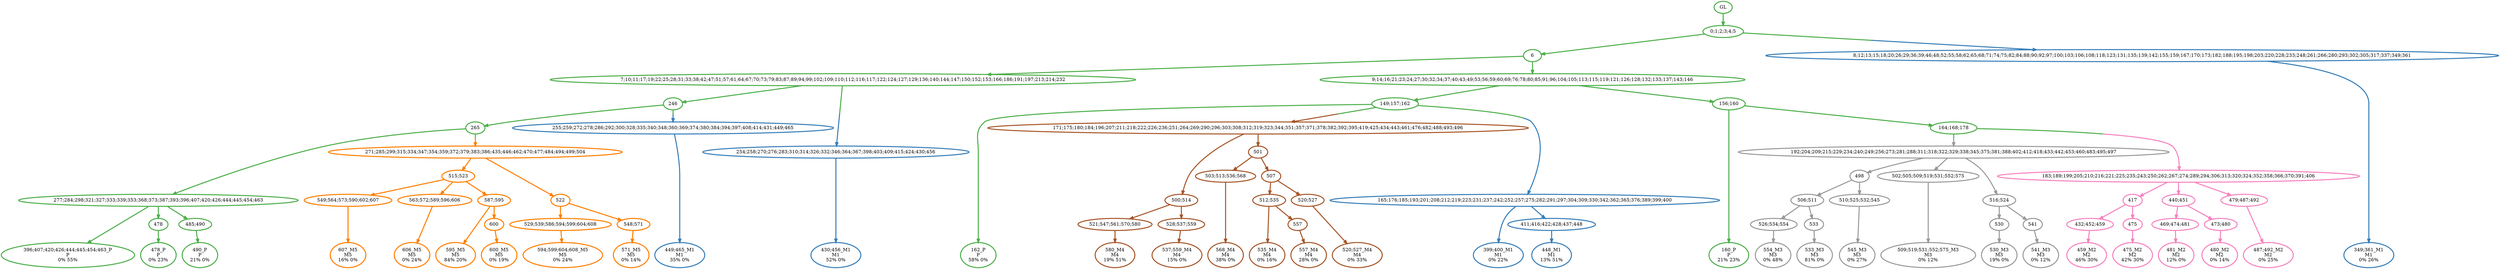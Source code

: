digraph T {
	{
		rank=same
		80 [penwidth=3,colorscheme=set19,color=3,label="396;407;420;426;444;445;454;463_P\nP\n0% 55%"]
		78 [penwidth=3,colorscheme=set19,color=3,label="478_P\nP\n0% 23%"]
		76 [penwidth=3,colorscheme=set19,color=3,label="490_P\nP\n21% 0%"]
		73 [penwidth=3,colorscheme=set19,color=3,label="162_P\nP\n58% 0%"]
		71 [penwidth=3,colorscheme=set19,color=3,label="160_P\nP\n21% 23%"]
		70 [penwidth=3,colorscheme=set19,color=2,label="449;465_M1\nM1\n35% 0%"]
		69 [penwidth=3,colorscheme=set19,color=2,label="430;456_M1\nM1\n52% 0%"]
		68 [penwidth=3,colorscheme=set19,color=2,label="399;400_M1\nM1\n0% 22%"]
		66 [penwidth=3,colorscheme=set19,color=2,label="448_M1\nM1\n13% 51%"]
		65 [penwidth=3,colorscheme=set19,color=2,label="349;361_M1\nM1\n0% 26%"]
		61 [penwidth=3,colorscheme=set19,color=8,label="459_M2\nM2\n46% 30%"]
		59 [penwidth=3,colorscheme=set19,color=8,label="475_M2\nM2\n42% 30%"]
		56 [penwidth=3,colorscheme=set19,color=8,label="481_M2\nM2\n12% 0%"]
		54 [penwidth=3,colorscheme=set19,color=8,label="480_M2\nM2\n0% 14%"]
		52 [penwidth=3,colorscheme=set19,color=8,label="487;492_M2\nM2\n0% 25%"]
		48 [penwidth=3,colorscheme=set19,color=9,label="554_M3\nM3\n0% 48%"]
		46 [penwidth=3,colorscheme=set19,color=9,label="533_M3\nM3\n81% 0%"]
		44 [penwidth=3,colorscheme=set19,color=9,label="545_M3\nM3\n0% 27%"]
		42 [penwidth=3,colorscheme=set19,color=9,label="509;519;531;552;575_M3\nM3\n0% 12%"]
		39 [penwidth=3,colorscheme=set19,color=9,label="530_M3\nM3\n19% 0%"]
		37 [penwidth=3,colorscheme=set19,color=9,label="541_M3\nM3\n0% 12%"]
		34 [penwidth=3,colorscheme=set19,color=7,label="580_M4\nM4\n19% 51%"]
		32 [penwidth=3,colorscheme=set19,color=7,label="537;559_M4\nM4\n15% 0%"]
		29 [penwidth=3,colorscheme=set19,color=7,label="568_M4\nM4\n38% 0%"]
		26 [penwidth=3,colorscheme=set19,color=7,label="535_M4\nM4\n0% 16%"]
		24 [penwidth=3,colorscheme=set19,color=7,label="557_M4\nM4\n28% 0%"]
		22 [penwidth=3,colorscheme=set19,color=7,label="520;527_M4\nM4\n0% 33%"]
		19 [penwidth=3,colorscheme=set19,color=5,label="607_M5\nM5\n16% 0%"]
		17 [penwidth=3,colorscheme=set19,color=5,label="606_M5\nM5\n0% 24%"]
		15 [penwidth=3,colorscheme=set19,color=5,label="595_M5\nM5\n84% 20%"]
		13 [penwidth=3,colorscheme=set19,color=5,label="600_M5\nM5\n0% 19%"]
		10 [penwidth=3,colorscheme=set19,color=5,label="594;599;604;608_M5\nM5\n0% 24%"]
		8 [penwidth=3,colorscheme=set19,color=5,label="571_M5\nM5\n0% 14%"]
	}
	87 [penwidth=3,colorscheme=set19,color=3,label="GL"]
	86 [penwidth=3,colorscheme=set19,color=3,label="0;1;2;3;4;5"]
	85 [penwidth=3,colorscheme=set19,color=3,label="6"]
	84 [penwidth=3,colorscheme=set19,color=3,label="7;10;11;17;19;22;25;28;31;33;38;42;47;51;57;61;64;67;70;73;79;83;87;89;94;99;102;109;110;112;116;117;122;124;127;129;136;140;144;147;150;152;153;166;186;191;197;213;214;232"]
	83 [penwidth=3,colorscheme=set19,color=3,label="246"]
	82 [penwidth=3,colorscheme=set19,color=3,label="265"]
	81 [penwidth=3,colorscheme=set19,color=3,label="277;284;298;321;327;333;339;353;368;373;387;393;396;407;420;426;444;445;454;463"]
	79 [penwidth=3,colorscheme=set19,color=3,label="478"]
	77 [penwidth=3,colorscheme=set19,color=3,label="485;490"]
	75 [penwidth=3,colorscheme=set19,color=3,label="9;14;16;21;23;24;27;30;32;34;37;40;43;49;53;56;59;60;69;76;78;80;85;91;96;104;105;113;115;119;121;126;128;132;133;137;143;146"]
	74 [penwidth=3,colorscheme=set19,color=3,label="149;157;162"]
	72 [penwidth=3,colorscheme=set19,color=3,label="156;160"]
	67 [penwidth=3,colorscheme=set19,color=2,label="411;416;422;428;437;448"]
	64 [penwidth=3,colorscheme=set19,color=3,label="164;168;178"]
	63 [penwidth=3,colorscheme=set19,color=8,label="417"]
	62 [penwidth=3,colorscheme=set19,color=8,label="432;452;459"]
	60 [penwidth=3,colorscheme=set19,color=8,label="475"]
	58 [penwidth=3,colorscheme=set19,color=8,label="440;451"]
	57 [penwidth=3,colorscheme=set19,color=8,label="469;474;481"]
	55 [penwidth=3,colorscheme=set19,color=8,label="473;480"]
	53 [penwidth=3,colorscheme=set19,color=8,label="479;487;492"]
	51 [penwidth=3,colorscheme=set19,color=9,label="498"]
	50 [penwidth=3,colorscheme=set19,color=9,label="506;511"]
	49 [penwidth=3,colorscheme=set19,color=9,label="526;534;554"]
	47 [penwidth=3,colorscheme=set19,color=9,label="533"]
	45 [penwidth=3,colorscheme=set19,color=9,label="510;525;532;545"]
	43 [penwidth=3,colorscheme=set19,color=9,label="502;505;509;519;531;552;575"]
	41 [penwidth=3,colorscheme=set19,color=9,label="516;524"]
	40 [penwidth=3,colorscheme=set19,color=9,label="530"]
	38 [penwidth=3,colorscheme=set19,color=9,label="541"]
	36 [penwidth=3,colorscheme=set19,color=7,label="500;514"]
	35 [penwidth=3,colorscheme=set19,color=7,label="521;547;561;570;580"]
	33 [penwidth=3,colorscheme=set19,color=7,label="528;537;559"]
	31 [penwidth=3,colorscheme=set19,color=7,label="501"]
	30 [penwidth=3,colorscheme=set19,color=7,label="503;513;536;568"]
	28 [penwidth=3,colorscheme=set19,color=7,label="507"]
	27 [penwidth=3,colorscheme=set19,color=7,label="512;535"]
	25 [penwidth=3,colorscheme=set19,color=7,label="557"]
	23 [penwidth=3,colorscheme=set19,color=7,label="520;527"]
	21 [penwidth=3,colorscheme=set19,color=5,label="515;523"]
	20 [penwidth=3,colorscheme=set19,color=5,label="549;564;573;590;602;607"]
	18 [penwidth=3,colorscheme=set19,color=5,label="563;572;589;596;606"]
	16 [penwidth=3,colorscheme=set19,color=5,label="587;595"]
	14 [penwidth=3,colorscheme=set19,color=5,label="600"]
	12 [penwidth=3,colorscheme=set19,color=5,label="522"]
	11 [penwidth=3,colorscheme=set19,color=5,label="529;539;586;594;599;604;608"]
	9 [penwidth=3,colorscheme=set19,color=5,label="548;571"]
	7 [penwidth=3,colorscheme=set19,color=5,label="271;285;299;315;334;347;354;359;372;379;383;386;435;446;462;470;477;484;494;499;504"]
	6 [penwidth=3,colorscheme=set19,color=7,label="171;175;180;184;196;207;211;218;222;226;236;251;264;269;290;296;303;308;312;319;323;344;351;357;371;378;382;392;395;419;425;434;443;461;476;482;488;493;496"]
	5 [penwidth=3,colorscheme=set19,color=9,label="192;204;209;215;229;234;240;249;256;273;281;288;311;318;322;329;338;345;375;381;388;402;412;418;433;442;453;460;483;495;497"]
	4 [penwidth=3,colorscheme=set19,color=2,label="255;259;272;278;286;292;300;328;335;340;348;360;369;374;380;384;394;397;408;414;431;449;465"]
	3 [penwidth=3,colorscheme=set19,color=2,label="254;258;270;276;283;310;314;326;332;346;364;367;398;403;409;415;424;430;456"]
	2 [penwidth=3,colorscheme=set19,color=8,label="183;189;199;205;210;216;221;225;235;243;250;262;267;274;289;294;306;313;320;324;352;358;366;370;391;406"]
	1 [penwidth=3,colorscheme=set19,color=2,label="165;176;185;193;201;208;212;219;223;231;237;242;252;257;275;282;291;297;304;309;330;342;362;365;376;389;399;400"]
	0 [penwidth=3,colorscheme=set19,color=2,label="8;12;13;15;18;20;26;29;36;39;46;48;52;55;58;62;65;68;71;74;75;82;84;88;90;92;97;100;103;106;108;118;123;131;135;139;142;155;159;167;170;173;182;188;195;198;203;220;228;233;248;261;266;280;293;302;305;317;337;349;361"]
	87 -> 86 [penwidth=3,colorscheme=set19,color=3]
	86 -> 85 [penwidth=3,colorscheme=set19,color=3]
	86 -> 0 [penwidth=3,colorscheme=set19,color="3;0.5:2"]
	85 -> 75 [penwidth=3,colorscheme=set19,color=3]
	85 -> 84 [penwidth=3,colorscheme=set19,color=3]
	84 -> 83 [penwidth=3,colorscheme=set19,color=3]
	84 -> 3 [penwidth=3,colorscheme=set19,color="3;0.5:2"]
	83 -> 82 [penwidth=3,colorscheme=set19,color=3]
	83 -> 4 [penwidth=3,colorscheme=set19,color="3;0.5:2"]
	82 -> 81 [penwidth=3,colorscheme=set19,color=3]
	82 -> 7 [penwidth=3,colorscheme=set19,color="3;0.5:5"]
	81 -> 80 [penwidth=3,colorscheme=set19,color=3]
	81 -> 79 [penwidth=3,colorscheme=set19,color=3]
	81 -> 77 [penwidth=3,colorscheme=set19,color=3]
	79 -> 78 [penwidth=3,colorscheme=set19,color=3]
	77 -> 76 [penwidth=3,colorscheme=set19,color=3]
	75 -> 72 [penwidth=3,colorscheme=set19,color=3]
	75 -> 74 [penwidth=3,colorscheme=set19,color=3]
	74 -> 73 [penwidth=3,colorscheme=set19,color=3]
	74 -> 6 [penwidth=3,colorscheme=set19,color="3;0.5:7"]
	74 -> 1 [penwidth=3,colorscheme=set19,color="3;0.5:2"]
	72 -> 71 [penwidth=3,colorscheme=set19,color=3]
	72 -> 64 [penwidth=3,colorscheme=set19,color=3]
	67 -> 66 [penwidth=3,colorscheme=set19,color=2]
	64 -> 5 [penwidth=3,colorscheme=set19,color="3;0.5:9"]
	64 -> 2 [penwidth=3,colorscheme=set19,color="3;0.5:8"]
	63 -> 60 [penwidth=3,colorscheme=set19,color=8]
	63 -> 62 [penwidth=3,colorscheme=set19,color=8]
	62 -> 61 [penwidth=3,colorscheme=set19,color=8]
	60 -> 59 [penwidth=3,colorscheme=set19,color=8]
	58 -> 55 [penwidth=3,colorscheme=set19,color=8]
	58 -> 57 [penwidth=3,colorscheme=set19,color=8]
	57 -> 56 [penwidth=3,colorscheme=set19,color=8]
	55 -> 54 [penwidth=3,colorscheme=set19,color=8]
	53 -> 52 [penwidth=3,colorscheme=set19,color=8]
	51 -> 45 [penwidth=3,colorscheme=set19,color=9]
	51 -> 50 [penwidth=3,colorscheme=set19,color=9]
	50 -> 47 [penwidth=3,colorscheme=set19,color=9]
	50 -> 49 [penwidth=3,colorscheme=set19,color=9]
	49 -> 48 [penwidth=3,colorscheme=set19,color=9]
	47 -> 46 [penwidth=3,colorscheme=set19,color=9]
	45 -> 44 [penwidth=3,colorscheme=set19,color=9]
	43 -> 42 [penwidth=3,colorscheme=set19,color=9]
	41 -> 40 [penwidth=3,colorscheme=set19,color=9]
	41 -> 38 [penwidth=3,colorscheme=set19,color=9]
	40 -> 39 [penwidth=3,colorscheme=set19,color=9]
	38 -> 37 [penwidth=3,colorscheme=set19,color=9]
	36 -> 33 [penwidth=3,colorscheme=set19,color=7]
	36 -> 35 [penwidth=3,colorscheme=set19,color=7]
	35 -> 34 [penwidth=3,colorscheme=set19,color=7]
	33 -> 32 [penwidth=3,colorscheme=set19,color=7]
	31 -> 28 [penwidth=3,colorscheme=set19,color=7]
	31 -> 30 [penwidth=3,colorscheme=set19,color=7]
	30 -> 29 [penwidth=3,colorscheme=set19,color=7]
	28 -> 23 [penwidth=3,colorscheme=set19,color=7]
	28 -> 27 [penwidth=3,colorscheme=set19,color=7]
	27 -> 26 [penwidth=3,colorscheme=set19,color=7]
	27 -> 25 [penwidth=3,colorscheme=set19,color=7]
	25 -> 24 [penwidth=3,colorscheme=set19,color=7]
	23 -> 22 [penwidth=3,colorscheme=set19,color=7]
	21 -> 16 [penwidth=3,colorscheme=set19,color=5]
	21 -> 18 [penwidth=3,colorscheme=set19,color=5]
	21 -> 20 [penwidth=3,colorscheme=set19,color=5]
	20 -> 19 [penwidth=3,colorscheme=set19,color=5]
	18 -> 17 [penwidth=3,colorscheme=set19,color=5]
	16 -> 15 [penwidth=3,colorscheme=set19,color=5]
	16 -> 14 [penwidth=3,colorscheme=set19,color=5]
	14 -> 13 [penwidth=3,colorscheme=set19,color=5]
	12 -> 9 [penwidth=3,colorscheme=set19,color=5]
	12 -> 11 [penwidth=3,colorscheme=set19,color=5]
	11 -> 10 [penwidth=3,colorscheme=set19,color=5]
	9 -> 8 [penwidth=3,colorscheme=set19,color=5]
	7 -> 21 [penwidth=3,colorscheme=set19,color=5]
	7 -> 12 [penwidth=3,colorscheme=set19,color=5]
	6 -> 36 [penwidth=3,colorscheme=set19,color=7]
	6 -> 31 [penwidth=3,colorscheme=set19,color=7]
	5 -> 51 [penwidth=3,colorscheme=set19,color=9]
	5 -> 43 [penwidth=3,colorscheme=set19,color=9]
	5 -> 41 [penwidth=3,colorscheme=set19,color=9]
	4 -> 70 [penwidth=3,colorscheme=set19,color=2]
	3 -> 69 [penwidth=3,colorscheme=set19,color=2]
	2 -> 63 [penwidth=3,colorscheme=set19,color=8]
	2 -> 58 [penwidth=3,colorscheme=set19,color=8]
	2 -> 53 [penwidth=3,colorscheme=set19,color=8]
	1 -> 68 [penwidth=3,colorscheme=set19,color=2]
	1 -> 67 [penwidth=3,colorscheme=set19,color=2]
	0 -> 65 [penwidth=3,colorscheme=set19,color=2]
}
